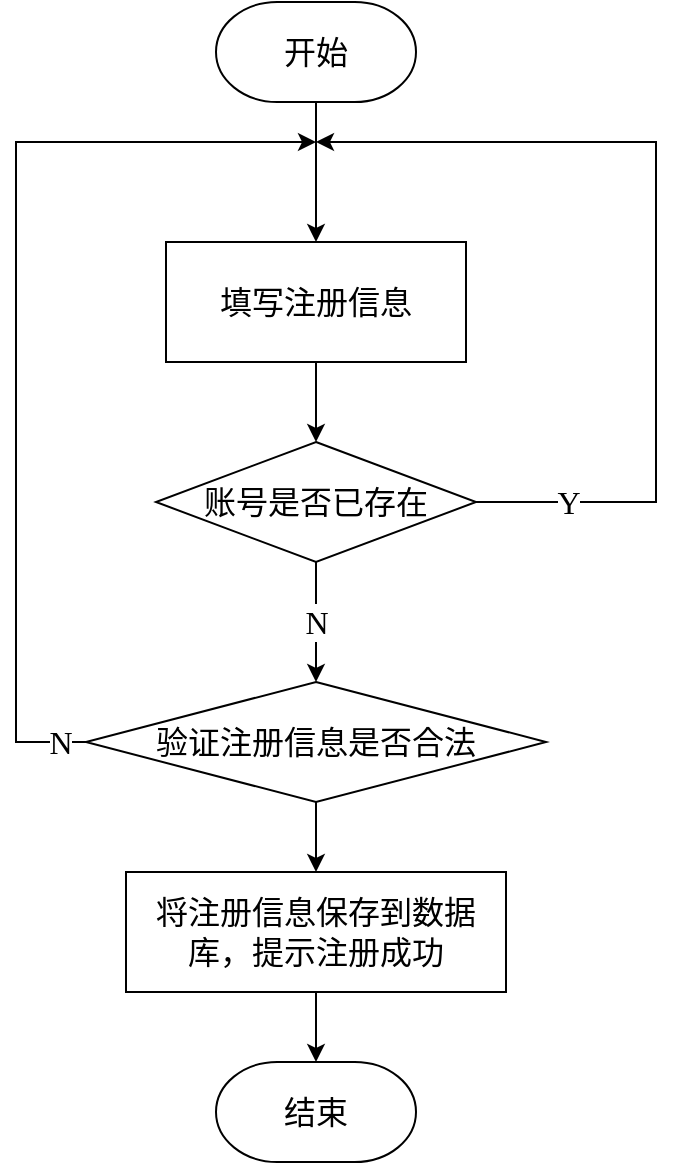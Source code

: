 <mxfile version="17.5.0" type="github">
  <diagram id="8ipL7VxOLA86nCOLDPks" name="第 1 页">
    <mxGraphModel dx="1422" dy="706" grid="1" gridSize="10" guides="1" tooltips="1" connect="1" arrows="1" fold="1" page="1" pageScale="1" pageWidth="827" pageHeight="1169" math="0" shadow="0">
      <root>
        <mxCell id="0" />
        <mxCell id="1" parent="0" />
        <mxCell id="_DCF1WLMJUMTrvTwD3Tw-2" style="edgeStyle=orthogonalEdgeStyle;rounded=0;orthogonalLoop=1;jettySize=auto;html=1;fontFamily=宋体;fontSize=16;" edge="1" parent="1" source="_DCF1WLMJUMTrvTwD3Tw-1" target="_DCF1WLMJUMTrvTwD3Tw-3">
          <mxGeometry relative="1" as="geometry">
            <mxPoint x="410" y="170" as="targetPoint" />
          </mxGeometry>
        </mxCell>
        <mxCell id="_DCF1WLMJUMTrvTwD3Tw-1" value="开始" style="strokeWidth=1;html=1;shape=mxgraph.flowchart.terminator;whiteSpace=wrap;fontSize=16;fontFamily=宋体;" vertex="1" parent="1">
          <mxGeometry x="360" y="50" width="100" height="50" as="geometry" />
        </mxCell>
        <mxCell id="_DCF1WLMJUMTrvTwD3Tw-5" style="edgeStyle=orthogonalEdgeStyle;rounded=0;orthogonalLoop=1;jettySize=auto;html=1;fontFamily=宋体;fontSize=16;" edge="1" parent="1" source="_DCF1WLMJUMTrvTwD3Tw-3" target="_DCF1WLMJUMTrvTwD3Tw-4">
          <mxGeometry relative="1" as="geometry" />
        </mxCell>
        <mxCell id="_DCF1WLMJUMTrvTwD3Tw-3" value="填写注册信息" style="rounded=0;whiteSpace=wrap;html=1;fontFamily=宋体;fontSize=16;strokeWidth=1;" vertex="1" parent="1">
          <mxGeometry x="335" y="170" width="150" height="60" as="geometry" />
        </mxCell>
        <mxCell id="_DCF1WLMJUMTrvTwD3Tw-6" value="Y" style="edgeStyle=orthogonalEdgeStyle;rounded=0;orthogonalLoop=1;jettySize=auto;html=1;fontFamily=宋体;fontSize=16;" edge="1" parent="1" source="_DCF1WLMJUMTrvTwD3Tw-4">
          <mxGeometry x="-0.792" relative="1" as="geometry">
            <mxPoint x="410" y="120" as="targetPoint" />
            <Array as="points">
              <mxPoint x="580" y="300" />
              <mxPoint x="580" y="120" />
            </Array>
            <mxPoint as="offset" />
          </mxGeometry>
        </mxCell>
        <mxCell id="_DCF1WLMJUMTrvTwD3Tw-9" value="N" style="edgeStyle=orthogonalEdgeStyle;rounded=0;orthogonalLoop=1;jettySize=auto;html=1;fontFamily=宋体;fontSize=16;" edge="1" parent="1" source="_DCF1WLMJUMTrvTwD3Tw-4" target="_DCF1WLMJUMTrvTwD3Tw-8">
          <mxGeometry relative="1" as="geometry" />
        </mxCell>
        <mxCell id="_DCF1WLMJUMTrvTwD3Tw-4" value="账号是否已存在" style="rhombus;whiteSpace=wrap;html=1;fontFamily=宋体;fontSize=16;strokeWidth=1;" vertex="1" parent="1">
          <mxGeometry x="330" y="270" width="160" height="60" as="geometry" />
        </mxCell>
        <mxCell id="_DCF1WLMJUMTrvTwD3Tw-10" value="N" style="edgeStyle=orthogonalEdgeStyle;rounded=0;orthogonalLoop=1;jettySize=auto;html=1;fontFamily=宋体;fontSize=16;" edge="1" parent="1" source="_DCF1WLMJUMTrvTwD3Tw-8">
          <mxGeometry x="-0.945" relative="1" as="geometry">
            <mxPoint x="410" y="120" as="targetPoint" />
            <Array as="points">
              <mxPoint x="260" y="420" />
              <mxPoint x="260" y="120" />
            </Array>
            <mxPoint as="offset" />
          </mxGeometry>
        </mxCell>
        <mxCell id="_DCF1WLMJUMTrvTwD3Tw-13" value="" style="edgeStyle=orthogonalEdgeStyle;rounded=0;orthogonalLoop=1;jettySize=auto;html=1;fontFamily=宋体;fontSize=16;" edge="1" parent="1" source="_DCF1WLMJUMTrvTwD3Tw-8" target="_DCF1WLMJUMTrvTwD3Tw-12">
          <mxGeometry relative="1" as="geometry" />
        </mxCell>
        <mxCell id="_DCF1WLMJUMTrvTwD3Tw-8" value="验证注册信息是否合法" style="rhombus;whiteSpace=wrap;html=1;fontFamily=宋体;fontSize=16;strokeWidth=1;" vertex="1" parent="1">
          <mxGeometry x="295" y="390" width="230" height="60" as="geometry" />
        </mxCell>
        <mxCell id="_DCF1WLMJUMTrvTwD3Tw-14" style="edgeStyle=orthogonalEdgeStyle;rounded=0;orthogonalLoop=1;jettySize=auto;html=1;fontFamily=宋体;fontSize=16;entryX=0.5;entryY=0;entryDx=0;entryDy=0;entryPerimeter=0;" edge="1" parent="1" source="_DCF1WLMJUMTrvTwD3Tw-12" target="_DCF1WLMJUMTrvTwD3Tw-15">
          <mxGeometry relative="1" as="geometry">
            <mxPoint x="410" y="650" as="targetPoint" />
          </mxGeometry>
        </mxCell>
        <mxCell id="_DCF1WLMJUMTrvTwD3Tw-12" value="将注册信息保存到数据库，提示注册成功" style="whiteSpace=wrap;html=1;fontSize=16;fontFamily=宋体;strokeWidth=1;" vertex="1" parent="1">
          <mxGeometry x="315" y="485" width="190" height="60" as="geometry" />
        </mxCell>
        <mxCell id="_DCF1WLMJUMTrvTwD3Tw-15" value="结束" style="strokeWidth=1;html=1;shape=mxgraph.flowchart.terminator;whiteSpace=wrap;fontSize=16;fontFamily=宋体;" vertex="1" parent="1">
          <mxGeometry x="360" y="580" width="100" height="50" as="geometry" />
        </mxCell>
      </root>
    </mxGraphModel>
  </diagram>
</mxfile>
